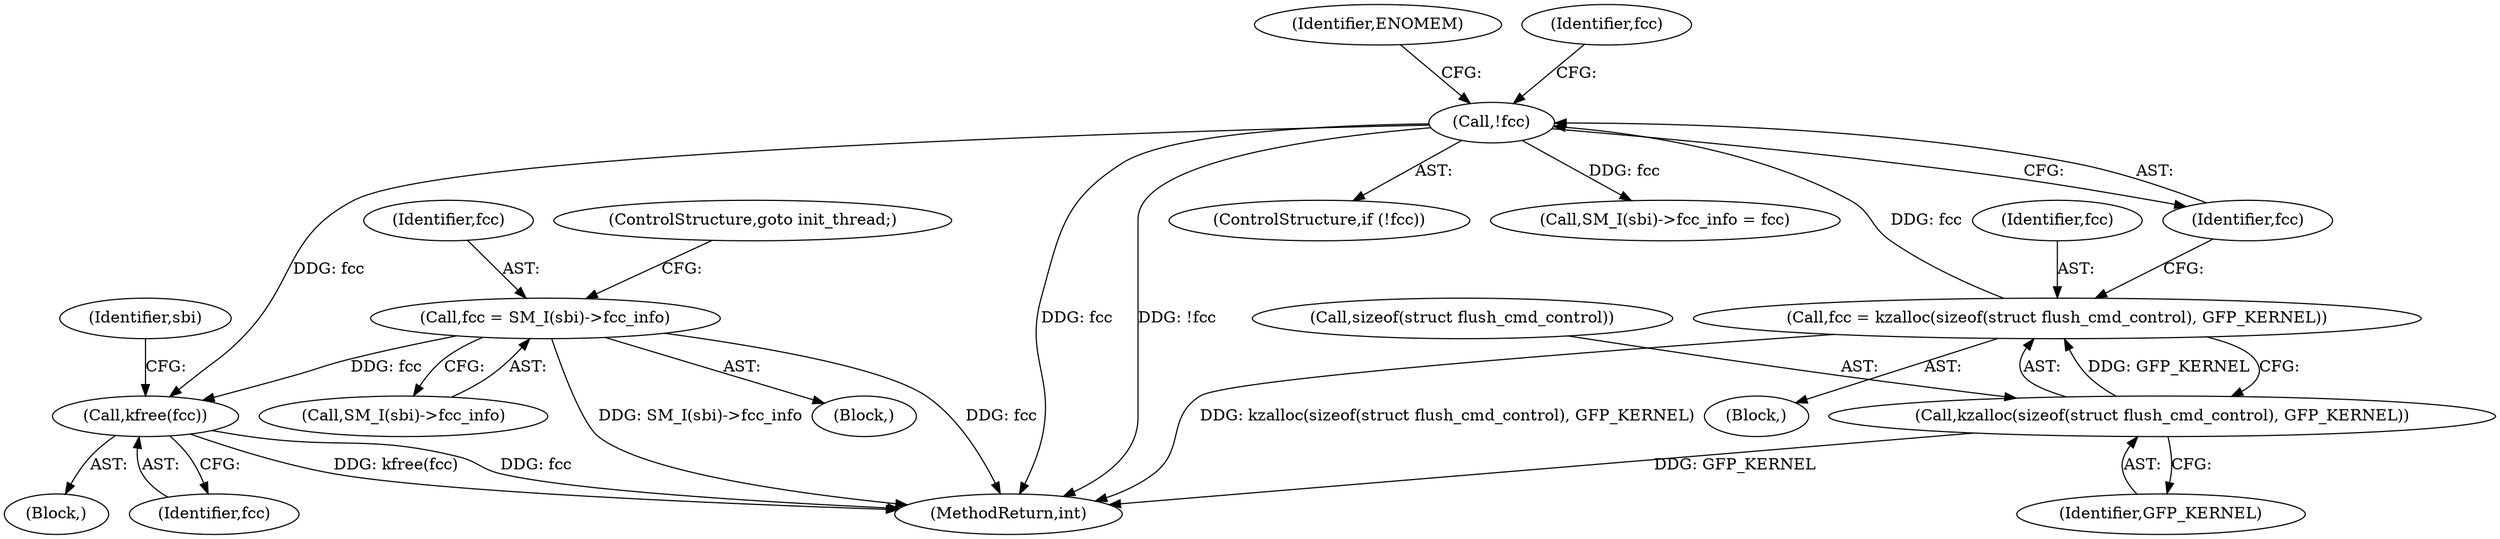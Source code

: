 digraph "0_linux_d4fdf8ba0e5808ba9ad6b44337783bd9935e0982_0@API" {
"1000203" [label="(Call,kfree(fcc))"];
"1000124" [label="(Call,fcc = SM_I(sbi)->fcc_info)"];
"1000138" [label="(Call,!fcc)"];
"1000131" [label="(Call,fcc = kzalloc(sizeof(struct flush_cmd_control), GFP_KERNEL))"];
"1000133" [label="(Call,kzalloc(sizeof(struct flush_cmd_control), GFP_KERNEL))"];
"1000142" [label="(Identifier,ENOMEM)"];
"1000138" [label="(Call,!fcc)"];
"1000208" [label="(Identifier,sbi)"];
"1000203" [label="(Call,kfree(fcc))"];
"1000196" [label="(Block,)"];
"1000139" [label="(Identifier,fcc)"];
"1000125" [label="(Identifier,fcc)"];
"1000131" [label="(Call,fcc = kzalloc(sizeof(struct flush_cmd_control), GFP_KERNEL))"];
"1000204" [label="(Identifier,fcc)"];
"1000137" [label="(ControlStructure,if (!fcc))"];
"1000132" [label="(Identifier,fcc)"];
"1000165" [label="(Call,SM_I(sbi)->fcc_info = fcc)"];
"1000215" [label="(MethodReturn,int)"];
"1000146" [label="(Identifier,fcc)"];
"1000123" [label="(Block,)"];
"1000133" [label="(Call,kzalloc(sizeof(struct flush_cmd_control), GFP_KERNEL))"];
"1000130" [label="(ControlStructure,goto init_thread;)"];
"1000124" [label="(Call,fcc = SM_I(sbi)->fcc_info)"];
"1000126" [label="(Call,SM_I(sbi)->fcc_info)"];
"1000136" [label="(Identifier,GFP_KERNEL)"];
"1000134" [label="(Call,sizeof(struct flush_cmd_control))"];
"1000102" [label="(Block,)"];
"1000203" -> "1000196"  [label="AST: "];
"1000203" -> "1000204"  [label="CFG: "];
"1000204" -> "1000203"  [label="AST: "];
"1000208" -> "1000203"  [label="CFG: "];
"1000203" -> "1000215"  [label="DDG: kfree(fcc)"];
"1000203" -> "1000215"  [label="DDG: fcc"];
"1000124" -> "1000203"  [label="DDG: fcc"];
"1000138" -> "1000203"  [label="DDG: fcc"];
"1000124" -> "1000123"  [label="AST: "];
"1000124" -> "1000126"  [label="CFG: "];
"1000125" -> "1000124"  [label="AST: "];
"1000126" -> "1000124"  [label="AST: "];
"1000130" -> "1000124"  [label="CFG: "];
"1000124" -> "1000215"  [label="DDG: SM_I(sbi)->fcc_info"];
"1000124" -> "1000215"  [label="DDG: fcc"];
"1000138" -> "1000137"  [label="AST: "];
"1000138" -> "1000139"  [label="CFG: "];
"1000139" -> "1000138"  [label="AST: "];
"1000142" -> "1000138"  [label="CFG: "];
"1000146" -> "1000138"  [label="CFG: "];
"1000138" -> "1000215"  [label="DDG: fcc"];
"1000138" -> "1000215"  [label="DDG: !fcc"];
"1000131" -> "1000138"  [label="DDG: fcc"];
"1000138" -> "1000165"  [label="DDG: fcc"];
"1000131" -> "1000102"  [label="AST: "];
"1000131" -> "1000133"  [label="CFG: "];
"1000132" -> "1000131"  [label="AST: "];
"1000133" -> "1000131"  [label="AST: "];
"1000139" -> "1000131"  [label="CFG: "];
"1000131" -> "1000215"  [label="DDG: kzalloc(sizeof(struct flush_cmd_control), GFP_KERNEL)"];
"1000133" -> "1000131"  [label="DDG: GFP_KERNEL"];
"1000133" -> "1000136"  [label="CFG: "];
"1000134" -> "1000133"  [label="AST: "];
"1000136" -> "1000133"  [label="AST: "];
"1000133" -> "1000215"  [label="DDG: GFP_KERNEL"];
}
